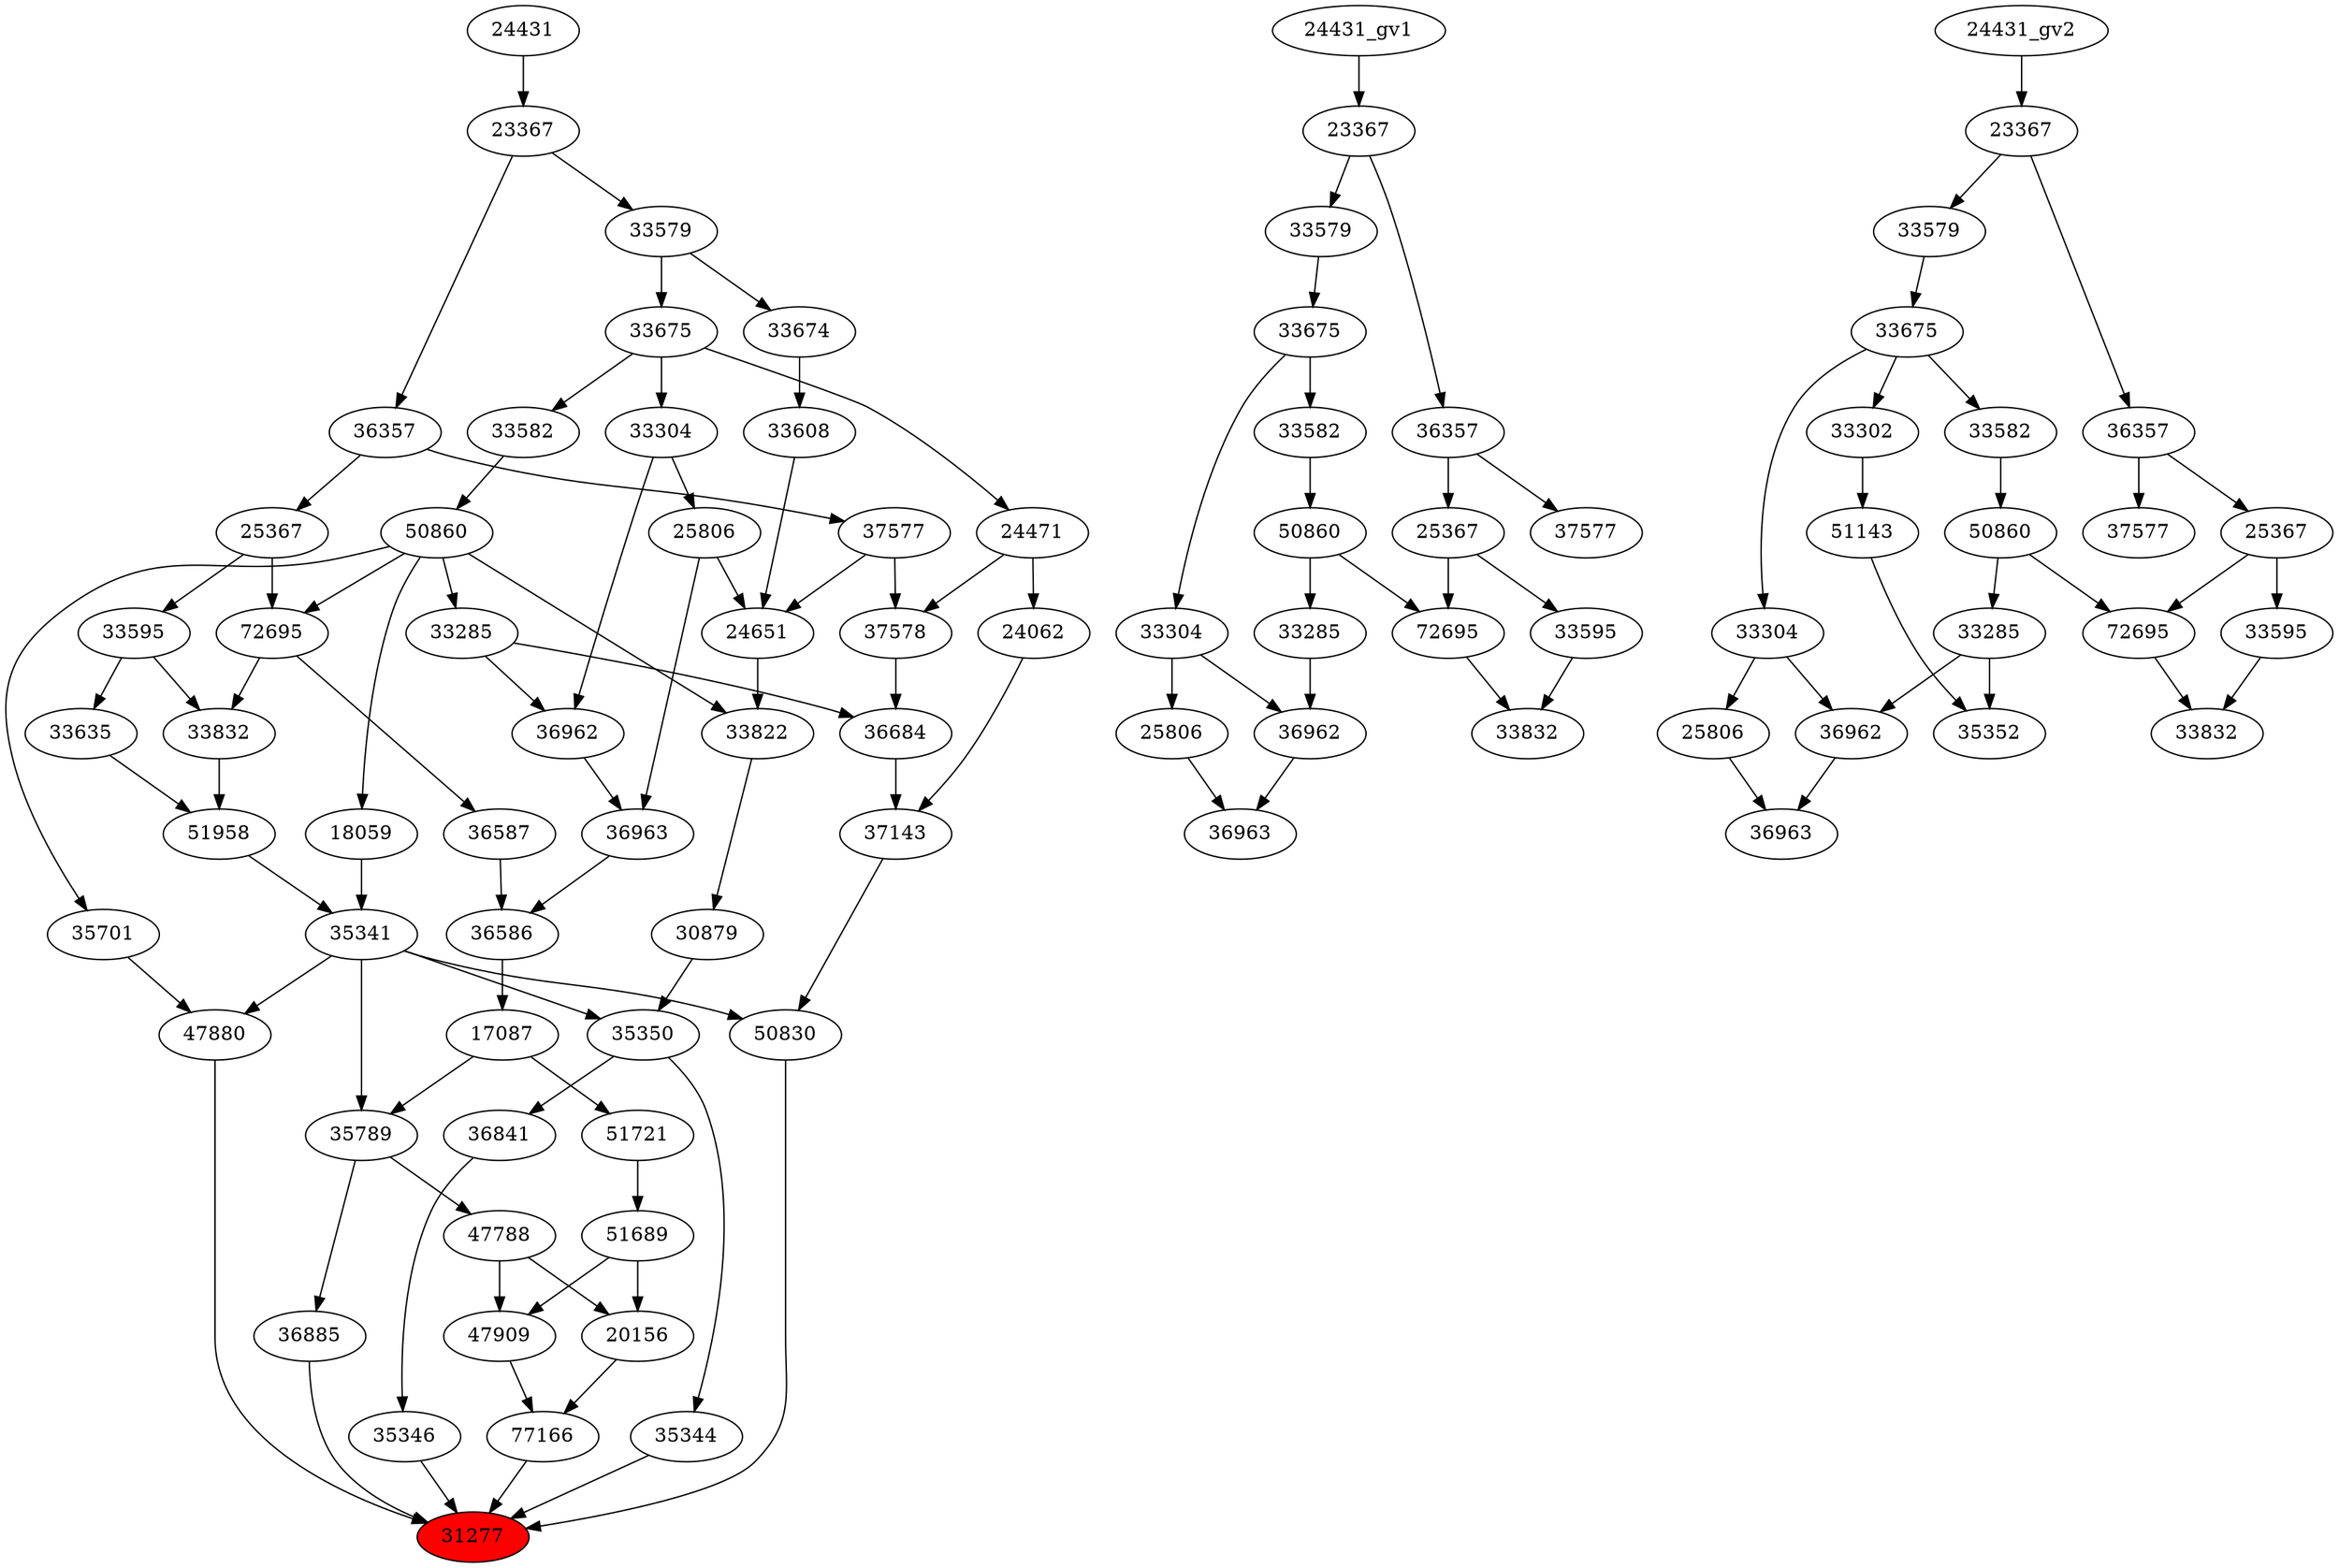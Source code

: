 strict digraph root {
	node [label="\N"];
	{
		node [fillcolor="",
			label="\N",
			style=""
		];
		31277		 [fillcolor=red,
			label=31277,
			style=filled];
		47880		 [label=47880];
		47880 -> 31277;
		36885		 [label=36885];
		36885 -> 31277;
		35344		 [label=35344];
		35344 -> 31277;
		35346		 [label=35346];
		35346 -> 31277;
		50830		 [label=50830];
		50830 -> 31277;
		77166		 [label=77166];
		77166 -> 31277;
		35701		 [label=35701];
		35701 -> 47880;
		35341		 [label=35341];
		35341 -> 47880;
		35341 -> 50830;
		35789		 [label=35789];
		35341 -> 35789;
		35350		 [label=35350];
		35341 -> 35350;
		35789 -> 36885;
		47788		 [label=47788];
		35789 -> 47788;
		35350 -> 35344;
		36841		 [label=36841];
		35350 -> 36841;
		36841 -> 35346;
		37143		 [label=37143];
		37143 -> 50830;
		20156		 [label=20156];
		20156 -> 77166;
		47909		 [label=47909];
		47909 -> 77166;
		50860		 [label=50860];
		50860 -> 35701;
		18059		 [label=18059];
		50860 -> 18059;
		33822		 [label=33822];
		50860 -> 33822;
		33285		 [label=33285];
		50860 -> 33285;
		72695		 [label=72695];
		50860 -> 72695;
		51958		 [label=51958];
		51958 -> 35341;
		18059 -> 35341;
		17087		 [label=17087];
		17087 -> 35789;
		51721		 [label=51721];
		17087 -> 51721;
		30879		 [label=30879];
		30879 -> 35350;
		36684		 [label=36684];
		36684 -> 37143;
		24062		 [label=24062];
		24062 -> 37143;
		47788 -> 20156;
		47788 -> 47909;
		51689		 [label=51689];
		51689 -> 20156;
		51689 -> 47909;
		33582		 [label=33582];
		33582 -> 50860;
		33832		 [label=33832];
		33832 -> 51958;
		33635		 [label=33635];
		33635 -> 51958;
		36586		 [label=36586];
		36586 -> 17087;
		33822 -> 30879;
		33285 -> 36684;
		36962		 [label=36962];
		33285 -> 36962;
		37578		 [label=37578];
		37578 -> 36684;
		24471		 [label=24471];
		24471 -> 24062;
		24471 -> 37578;
		51721 -> 51689;
		33675		 [label=33675];
		33675 -> 33582;
		33675 -> 24471;
		33304		 [label=33304];
		33675 -> 33304;
		72695 -> 33832;
		36587		 [label=36587];
		72695 -> 36587;
		33595		 [label=33595];
		33595 -> 33832;
		33595 -> 33635;
		36587 -> 36586;
		36963		 [label=36963];
		36963 -> 36586;
		24651		 [label=24651];
		24651 -> 33822;
		37577		 [label=37577];
		37577 -> 37578;
		37577 -> 24651;
		33579		 [label=33579];
		33579 -> 33675;
		33674		 [label=33674];
		33579 -> 33674;
		25367		 [label=25367];
		25367 -> 72695;
		25367 -> 33595;
		36962 -> 36963;
		25806		 [label=25806];
		25806 -> 36963;
		25806 -> 24651;
		33608		 [label=33608];
		33608 -> 24651;
		36357		 [label=36357];
		36357 -> 37577;
		36357 -> 25367;
		23367		 [label=23367];
		23367 -> 33579;
		23367 -> 36357;
		33304 -> 36962;
		33304 -> 25806;
		33674 -> 33608;
		24431		 [label=24431];
		24431 -> 23367;
	}
	{
		node [label="\N"];
		"50860_gv1"		 [label=50860];
		"72695_gv1"		 [label=72695];
		"50860_gv1" -> "72695_gv1";
		"33285_gv1"		 [label=33285];
		"50860_gv1" -> "33285_gv1";
		"33582_gv1"		 [label=33582];
		"33582_gv1" -> "50860_gv1";
		"33675_gv1"		 [label=33675];
		"33675_gv1" -> "33582_gv1";
		"33304_gv1"		 [label=33304];
		"33675_gv1" -> "33304_gv1";
		"33832_gv1"		 [label=33832];
		"72695_gv1" -> "33832_gv1";
		"33595_gv1"		 [label=33595];
		"33595_gv1" -> "33832_gv1";
		"36962_gv1"		 [label=36962];
		"33285_gv1" -> "36962_gv1";
		"33579_gv1"		 [label=33579];
		"33579_gv1" -> "33675_gv1";
		"25367_gv1"		 [label=25367];
		"25367_gv1" -> "72695_gv1";
		"25367_gv1" -> "33595_gv1";
		"36963_gv1"		 [label=36963];
		"36962_gv1" -> "36963_gv1";
		"25806_gv1"		 [label=25806];
		"25806_gv1" -> "36963_gv1";
		"37577_gv1"		 [label=37577];
		"36357_gv1"		 [label=36357];
		"36357_gv1" -> "25367_gv1";
		"36357_gv1" -> "37577_gv1";
		"23367_gv1"		 [label=23367];
		"23367_gv1" -> "33579_gv1";
		"23367_gv1" -> "36357_gv1";
		"33304_gv1" -> "36962_gv1";
		"33304_gv1" -> "25806_gv1";
		"24431_gv1" -> "23367_gv1";
	}
	{
		node [label="\N"];
		"33285_gv2"		 [label=33285];
		"36962_gv2"		 [label=36962];
		"33285_gv2" -> "36962_gv2";
		35352		 [label=35352];
		"33285_gv2" -> 35352;
		"50860_gv2"		 [label=50860];
		"50860_gv2" -> "33285_gv2";
		"72695_gv2"		 [label=72695];
		"50860_gv2" -> "72695_gv2";
		"36963_gv2"		 [label=36963];
		"36962_gv2" -> "36963_gv2";
		"25806_gv2"		 [label=25806];
		"25806_gv2" -> "36963_gv2";
		"33582_gv2"		 [label=33582];
		"33582_gv2" -> "50860_gv2";
		"37577_gv2"		 [label=37577];
		"36357_gv2"		 [label=36357];
		"36357_gv2" -> "37577_gv2";
		"25367_gv2"		 [label=25367];
		"36357_gv2" -> "25367_gv2";
		"33675_gv2"		 [label=33675];
		"33675_gv2" -> "33582_gv2";
		"33304_gv2"		 [label=33304];
		"33675_gv2" -> "33304_gv2";
		33302		 [label=33302];
		"33675_gv2" -> 33302;
		"33579_gv2"		 [label=33579];
		"33579_gv2" -> "33675_gv2";
		"33832_gv2"		 [label=33832];
		"72695_gv2" -> "33832_gv2";
		"25367_gv2" -> "72695_gv2";
		"33595_gv2"		 [label=33595];
		"25367_gv2" -> "33595_gv2";
		"33304_gv2" -> "36962_gv2";
		"33304_gv2" -> "25806_gv2";
		"23367_gv2"		 [label=23367];
		"23367_gv2" -> "36357_gv2";
		"23367_gv2" -> "33579_gv2";
		"24431_gv2" -> "23367_gv2";
		51143		 [label=51143];
		51143 -> 35352;
		33302 -> 51143;
		"33595_gv2" -> "33832_gv2";
	}
}
